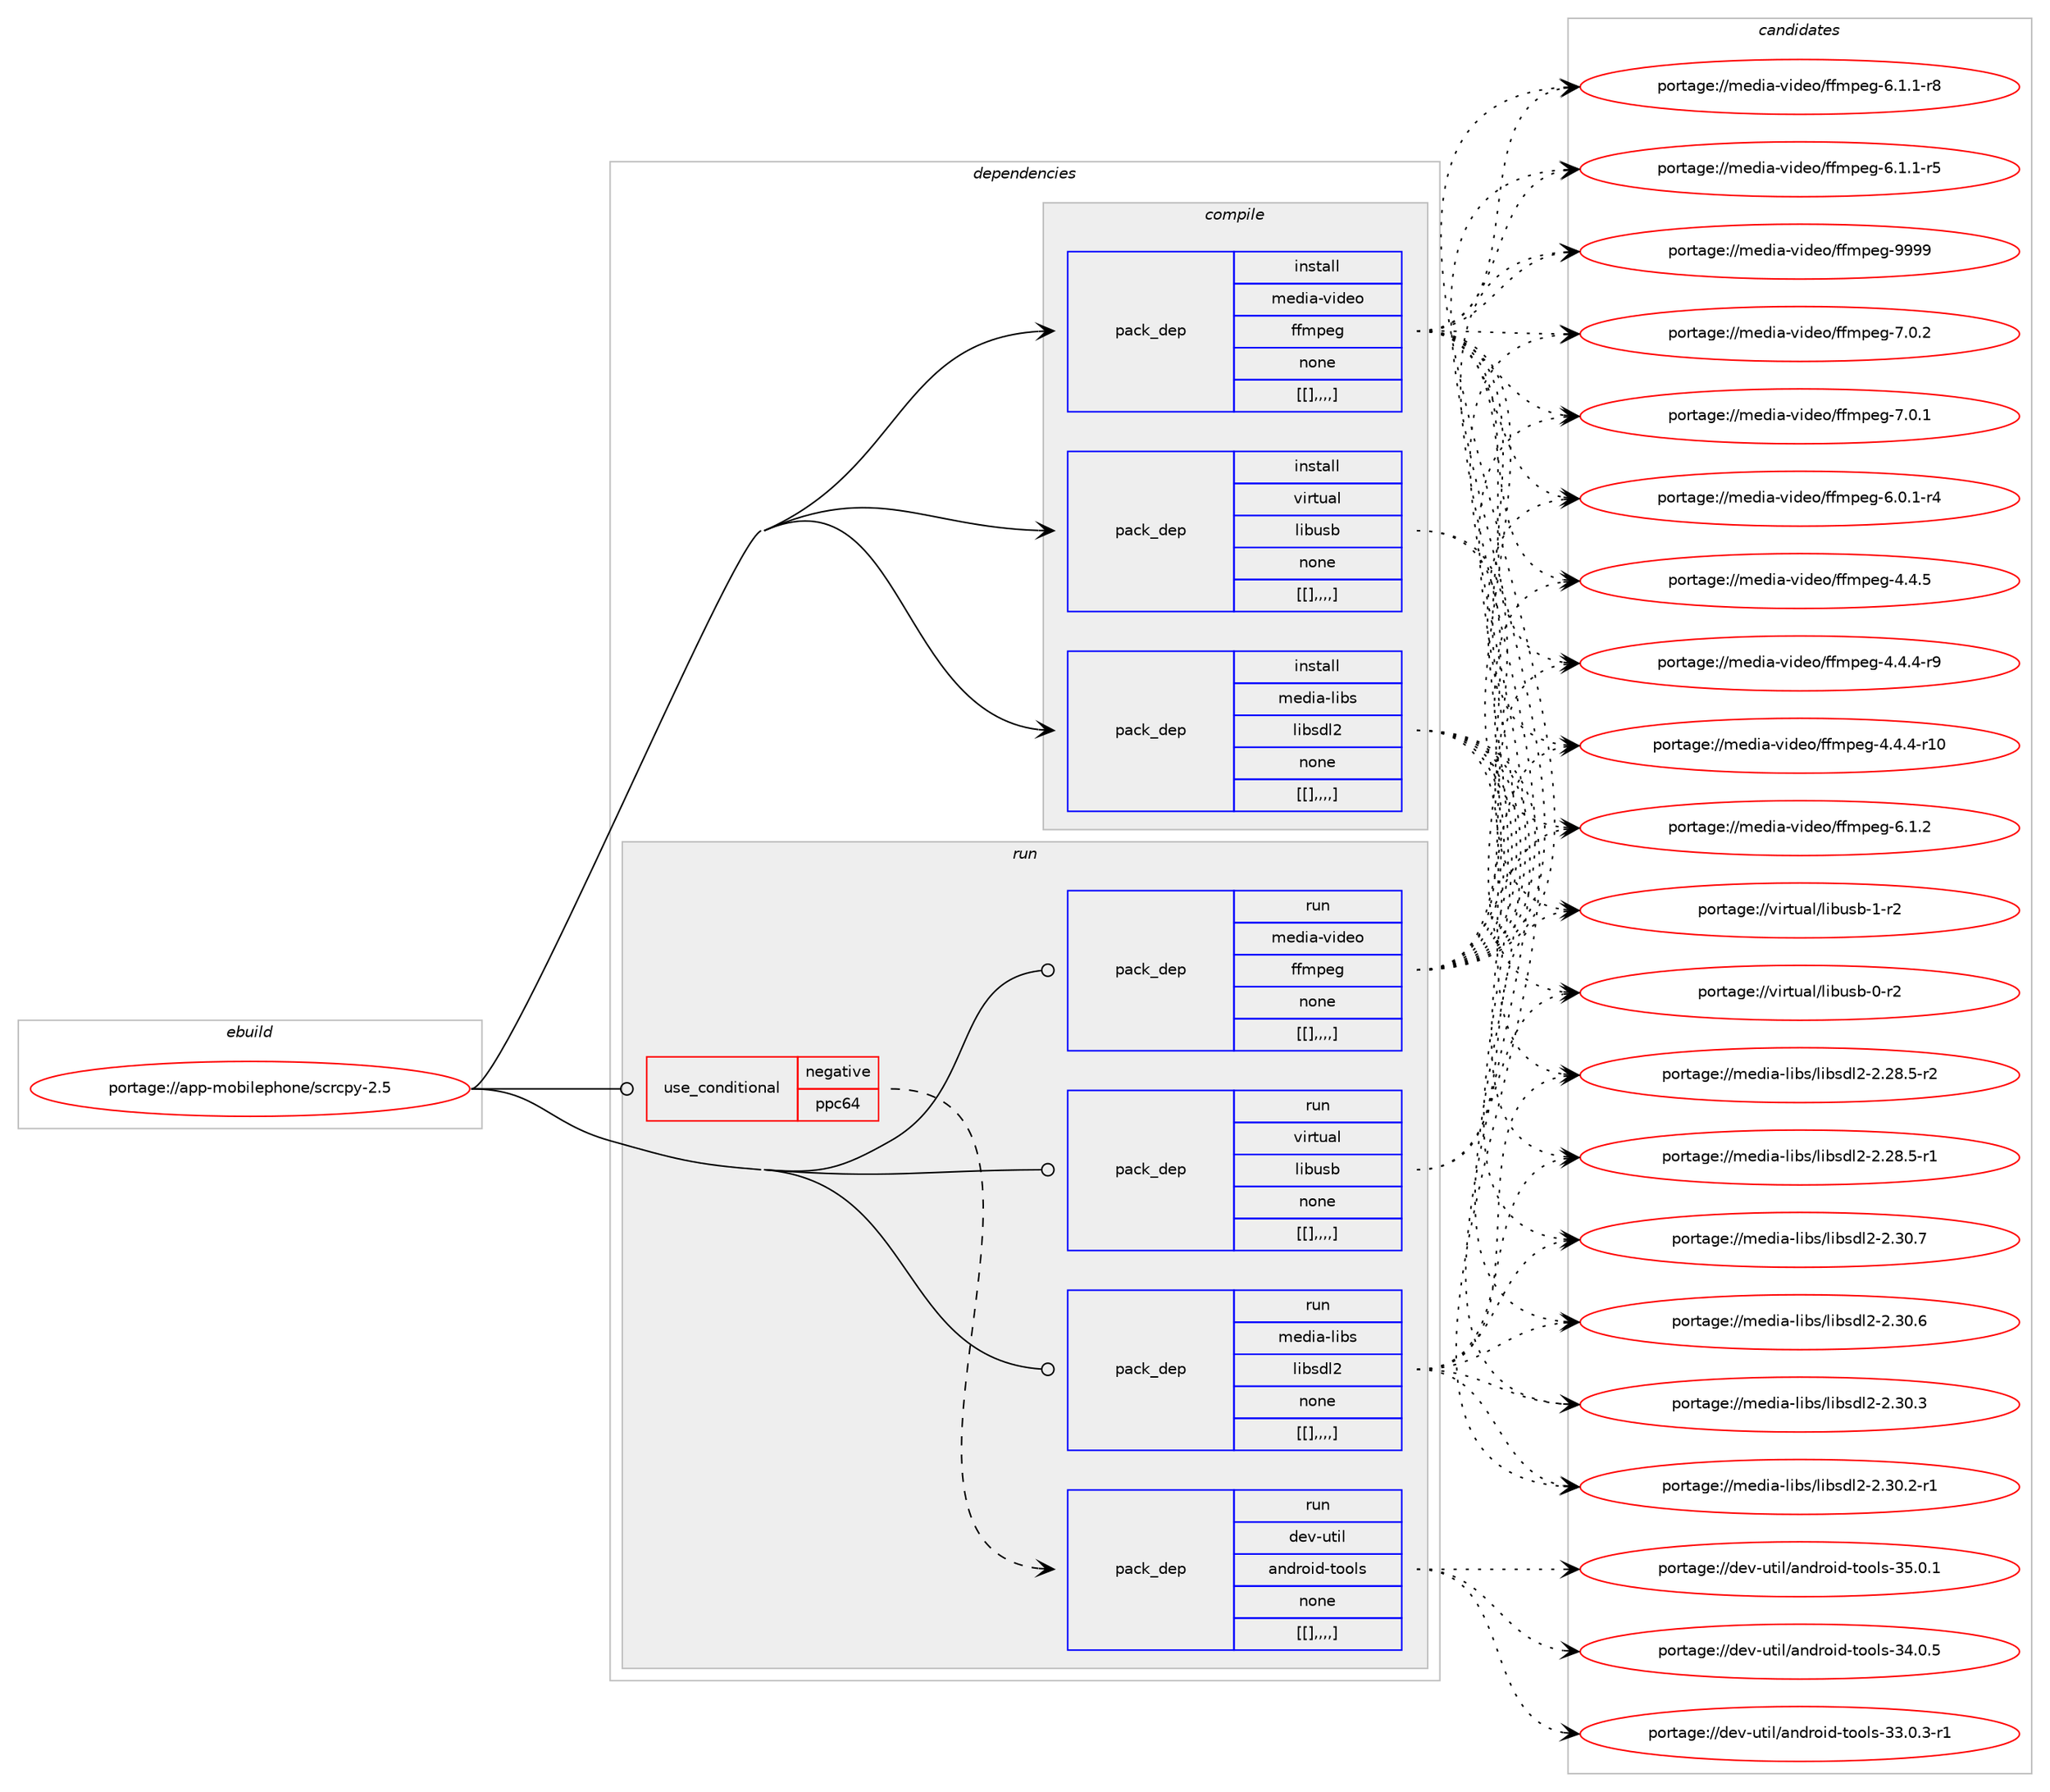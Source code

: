 digraph prolog {

# *************
# Graph options
# *************

newrank=true;
concentrate=true;
compound=true;
graph [rankdir=LR,fontname=Helvetica,fontsize=10,ranksep=1.5];#, ranksep=2.5, nodesep=0.2];
edge  [arrowhead=vee];
node  [fontname=Helvetica,fontsize=10];

# **********
# The ebuild
# **********

subgraph cluster_leftcol {
color=gray;
label=<<i>ebuild</i>>;
id [label="portage://app-mobilephone/scrcpy-2.5", color=red, width=4, href="../app-mobilephone/scrcpy-2.5.svg"];
}

# ****************
# The dependencies
# ****************

subgraph cluster_midcol {
color=gray;
label=<<i>dependencies</i>>;
subgraph cluster_compile {
fillcolor="#eeeeee";
style=filled;
label=<<i>compile</i>>;
subgraph pack31635 {
dependency45151 [label=<<TABLE BORDER="0" CELLBORDER="1" CELLSPACING="0" CELLPADDING="4" WIDTH="220"><TR><TD ROWSPAN="6" CELLPADDING="30">pack_dep</TD></TR><TR><TD WIDTH="110">install</TD></TR><TR><TD>media-libs</TD></TR><TR><TD>libsdl2</TD></TR><TR><TD>none</TD></TR><TR><TD>[[],,,,]</TD></TR></TABLE>>, shape=none, color=blue];
}
id:e -> dependency45151:w [weight=20,style="solid",arrowhead="vee"];
subgraph pack31636 {
dependency45152 [label=<<TABLE BORDER="0" CELLBORDER="1" CELLSPACING="0" CELLPADDING="4" WIDTH="220"><TR><TD ROWSPAN="6" CELLPADDING="30">pack_dep</TD></TR><TR><TD WIDTH="110">install</TD></TR><TR><TD>media-video</TD></TR><TR><TD>ffmpeg</TD></TR><TR><TD>none</TD></TR><TR><TD>[[],,,,]</TD></TR></TABLE>>, shape=none, color=blue];
}
id:e -> dependency45152:w [weight=20,style="solid",arrowhead="vee"];
subgraph pack31637 {
dependency45153 [label=<<TABLE BORDER="0" CELLBORDER="1" CELLSPACING="0" CELLPADDING="4" WIDTH="220"><TR><TD ROWSPAN="6" CELLPADDING="30">pack_dep</TD></TR><TR><TD WIDTH="110">install</TD></TR><TR><TD>virtual</TD></TR><TR><TD>libusb</TD></TR><TR><TD>none</TD></TR><TR><TD>[[],,,,]</TD></TR></TABLE>>, shape=none, color=blue];
}
id:e -> dependency45153:w [weight=20,style="solid",arrowhead="vee"];
}
subgraph cluster_compileandrun {
fillcolor="#eeeeee";
style=filled;
label=<<i>compile and run</i>>;
}
subgraph cluster_run {
fillcolor="#eeeeee";
style=filled;
label=<<i>run</i>>;
subgraph cond13107 {
dependency45154 [label=<<TABLE BORDER="0" CELLBORDER="1" CELLSPACING="0" CELLPADDING="4"><TR><TD ROWSPAN="3" CELLPADDING="10">use_conditional</TD></TR><TR><TD>negative</TD></TR><TR><TD>ppc64</TD></TR></TABLE>>, shape=none, color=red];
subgraph pack31638 {
dependency45155 [label=<<TABLE BORDER="0" CELLBORDER="1" CELLSPACING="0" CELLPADDING="4" WIDTH="220"><TR><TD ROWSPAN="6" CELLPADDING="30">pack_dep</TD></TR><TR><TD WIDTH="110">run</TD></TR><TR><TD>dev-util</TD></TR><TR><TD>android-tools</TD></TR><TR><TD>none</TD></TR><TR><TD>[[],,,,]</TD></TR></TABLE>>, shape=none, color=blue];
}
dependency45154:e -> dependency45155:w [weight=20,style="dashed",arrowhead="vee"];
}
id:e -> dependency45154:w [weight=20,style="solid",arrowhead="odot"];
subgraph pack31639 {
dependency45156 [label=<<TABLE BORDER="0" CELLBORDER="1" CELLSPACING="0" CELLPADDING="4" WIDTH="220"><TR><TD ROWSPAN="6" CELLPADDING="30">pack_dep</TD></TR><TR><TD WIDTH="110">run</TD></TR><TR><TD>media-libs</TD></TR><TR><TD>libsdl2</TD></TR><TR><TD>none</TD></TR><TR><TD>[[],,,,]</TD></TR></TABLE>>, shape=none, color=blue];
}
id:e -> dependency45156:w [weight=20,style="solid",arrowhead="odot"];
subgraph pack31640 {
dependency45157 [label=<<TABLE BORDER="0" CELLBORDER="1" CELLSPACING="0" CELLPADDING="4" WIDTH="220"><TR><TD ROWSPAN="6" CELLPADDING="30">pack_dep</TD></TR><TR><TD WIDTH="110">run</TD></TR><TR><TD>media-video</TD></TR><TR><TD>ffmpeg</TD></TR><TR><TD>none</TD></TR><TR><TD>[[],,,,]</TD></TR></TABLE>>, shape=none, color=blue];
}
id:e -> dependency45157:w [weight=20,style="solid",arrowhead="odot"];
subgraph pack31641 {
dependency45158 [label=<<TABLE BORDER="0" CELLBORDER="1" CELLSPACING="0" CELLPADDING="4" WIDTH="220"><TR><TD ROWSPAN="6" CELLPADDING="30">pack_dep</TD></TR><TR><TD WIDTH="110">run</TD></TR><TR><TD>virtual</TD></TR><TR><TD>libusb</TD></TR><TR><TD>none</TD></TR><TR><TD>[[],,,,]</TD></TR></TABLE>>, shape=none, color=blue];
}
id:e -> dependency45158:w [weight=20,style="solid",arrowhead="odot"];
}
}

# **************
# The candidates
# **************

subgraph cluster_choices {
rank=same;
color=gray;
label=<<i>candidates</i>>;

subgraph choice31635 {
color=black;
nodesep=1;
choice10910110010597451081059811547108105981151001085045504651484655 [label="portage://media-libs/libsdl2-2.30.7", color=red, width=4,href="../media-libs/libsdl2-2.30.7.svg"];
choice10910110010597451081059811547108105981151001085045504651484654 [label="portage://media-libs/libsdl2-2.30.6", color=red, width=4,href="../media-libs/libsdl2-2.30.6.svg"];
choice10910110010597451081059811547108105981151001085045504651484651 [label="portage://media-libs/libsdl2-2.30.3", color=red, width=4,href="../media-libs/libsdl2-2.30.3.svg"];
choice109101100105974510810598115471081059811510010850455046514846504511449 [label="portage://media-libs/libsdl2-2.30.2-r1", color=red, width=4,href="../media-libs/libsdl2-2.30.2-r1.svg"];
choice109101100105974510810598115471081059811510010850455046505646534511450 [label="portage://media-libs/libsdl2-2.28.5-r2", color=red, width=4,href="../media-libs/libsdl2-2.28.5-r2.svg"];
choice109101100105974510810598115471081059811510010850455046505646534511449 [label="portage://media-libs/libsdl2-2.28.5-r1", color=red, width=4,href="../media-libs/libsdl2-2.28.5-r1.svg"];
dependency45151:e -> choice10910110010597451081059811547108105981151001085045504651484655:w [style=dotted,weight="100"];
dependency45151:e -> choice10910110010597451081059811547108105981151001085045504651484654:w [style=dotted,weight="100"];
dependency45151:e -> choice10910110010597451081059811547108105981151001085045504651484651:w [style=dotted,weight="100"];
dependency45151:e -> choice109101100105974510810598115471081059811510010850455046514846504511449:w [style=dotted,weight="100"];
dependency45151:e -> choice109101100105974510810598115471081059811510010850455046505646534511450:w [style=dotted,weight="100"];
dependency45151:e -> choice109101100105974510810598115471081059811510010850455046505646534511449:w [style=dotted,weight="100"];
}
subgraph choice31636 {
color=black;
nodesep=1;
choice1091011001059745118105100101111471021021091121011034557575757 [label="portage://media-video/ffmpeg-9999", color=red, width=4,href="../media-video/ffmpeg-9999.svg"];
choice109101100105974511810510010111147102102109112101103455546484650 [label="portage://media-video/ffmpeg-7.0.2", color=red, width=4,href="../media-video/ffmpeg-7.0.2.svg"];
choice109101100105974511810510010111147102102109112101103455546484649 [label="portage://media-video/ffmpeg-7.0.1", color=red, width=4,href="../media-video/ffmpeg-7.0.1.svg"];
choice109101100105974511810510010111147102102109112101103455446494650 [label="portage://media-video/ffmpeg-6.1.2", color=red, width=4,href="../media-video/ffmpeg-6.1.2.svg"];
choice1091011001059745118105100101111471021021091121011034554464946494511456 [label="portage://media-video/ffmpeg-6.1.1-r8", color=red, width=4,href="../media-video/ffmpeg-6.1.1-r8.svg"];
choice1091011001059745118105100101111471021021091121011034554464946494511453 [label="portage://media-video/ffmpeg-6.1.1-r5", color=red, width=4,href="../media-video/ffmpeg-6.1.1-r5.svg"];
choice1091011001059745118105100101111471021021091121011034554464846494511452 [label="portage://media-video/ffmpeg-6.0.1-r4", color=red, width=4,href="../media-video/ffmpeg-6.0.1-r4.svg"];
choice109101100105974511810510010111147102102109112101103455246524653 [label="portage://media-video/ffmpeg-4.4.5", color=red, width=4,href="../media-video/ffmpeg-4.4.5.svg"];
choice1091011001059745118105100101111471021021091121011034552465246524511457 [label="portage://media-video/ffmpeg-4.4.4-r9", color=red, width=4,href="../media-video/ffmpeg-4.4.4-r9.svg"];
choice109101100105974511810510010111147102102109112101103455246524652451144948 [label="portage://media-video/ffmpeg-4.4.4-r10", color=red, width=4,href="../media-video/ffmpeg-4.4.4-r10.svg"];
dependency45152:e -> choice1091011001059745118105100101111471021021091121011034557575757:w [style=dotted,weight="100"];
dependency45152:e -> choice109101100105974511810510010111147102102109112101103455546484650:w [style=dotted,weight="100"];
dependency45152:e -> choice109101100105974511810510010111147102102109112101103455546484649:w [style=dotted,weight="100"];
dependency45152:e -> choice109101100105974511810510010111147102102109112101103455446494650:w [style=dotted,weight="100"];
dependency45152:e -> choice1091011001059745118105100101111471021021091121011034554464946494511456:w [style=dotted,weight="100"];
dependency45152:e -> choice1091011001059745118105100101111471021021091121011034554464946494511453:w [style=dotted,weight="100"];
dependency45152:e -> choice1091011001059745118105100101111471021021091121011034554464846494511452:w [style=dotted,weight="100"];
dependency45152:e -> choice109101100105974511810510010111147102102109112101103455246524653:w [style=dotted,weight="100"];
dependency45152:e -> choice1091011001059745118105100101111471021021091121011034552465246524511457:w [style=dotted,weight="100"];
dependency45152:e -> choice109101100105974511810510010111147102102109112101103455246524652451144948:w [style=dotted,weight="100"];
}
subgraph choice31637 {
color=black;
nodesep=1;
choice1181051141161179710847108105981171159845494511450 [label="portage://virtual/libusb-1-r2", color=red, width=4,href="../virtual/libusb-1-r2.svg"];
choice1181051141161179710847108105981171159845484511450 [label="portage://virtual/libusb-0-r2", color=red, width=4,href="../virtual/libusb-0-r2.svg"];
dependency45153:e -> choice1181051141161179710847108105981171159845494511450:w [style=dotted,weight="100"];
dependency45153:e -> choice1181051141161179710847108105981171159845484511450:w [style=dotted,weight="100"];
}
subgraph choice31638 {
color=black;
nodesep=1;
choice1001011184511711610510847971101001141111051004511611111110811545515346484649 [label="portage://dev-util/android-tools-35.0.1", color=red, width=4,href="../dev-util/android-tools-35.0.1.svg"];
choice1001011184511711610510847971101001141111051004511611111110811545515246484653 [label="portage://dev-util/android-tools-34.0.5", color=red, width=4,href="../dev-util/android-tools-34.0.5.svg"];
choice10010111845117116105108479711010011411110510045116111111108115455151464846514511449 [label="portage://dev-util/android-tools-33.0.3-r1", color=red, width=4,href="../dev-util/android-tools-33.0.3-r1.svg"];
dependency45155:e -> choice1001011184511711610510847971101001141111051004511611111110811545515346484649:w [style=dotted,weight="100"];
dependency45155:e -> choice1001011184511711610510847971101001141111051004511611111110811545515246484653:w [style=dotted,weight="100"];
dependency45155:e -> choice10010111845117116105108479711010011411110510045116111111108115455151464846514511449:w [style=dotted,weight="100"];
}
subgraph choice31639 {
color=black;
nodesep=1;
choice10910110010597451081059811547108105981151001085045504651484655 [label="portage://media-libs/libsdl2-2.30.7", color=red, width=4,href="../media-libs/libsdl2-2.30.7.svg"];
choice10910110010597451081059811547108105981151001085045504651484654 [label="portage://media-libs/libsdl2-2.30.6", color=red, width=4,href="../media-libs/libsdl2-2.30.6.svg"];
choice10910110010597451081059811547108105981151001085045504651484651 [label="portage://media-libs/libsdl2-2.30.3", color=red, width=4,href="../media-libs/libsdl2-2.30.3.svg"];
choice109101100105974510810598115471081059811510010850455046514846504511449 [label="portage://media-libs/libsdl2-2.30.2-r1", color=red, width=4,href="../media-libs/libsdl2-2.30.2-r1.svg"];
choice109101100105974510810598115471081059811510010850455046505646534511450 [label="portage://media-libs/libsdl2-2.28.5-r2", color=red, width=4,href="../media-libs/libsdl2-2.28.5-r2.svg"];
choice109101100105974510810598115471081059811510010850455046505646534511449 [label="portage://media-libs/libsdl2-2.28.5-r1", color=red, width=4,href="../media-libs/libsdl2-2.28.5-r1.svg"];
dependency45156:e -> choice10910110010597451081059811547108105981151001085045504651484655:w [style=dotted,weight="100"];
dependency45156:e -> choice10910110010597451081059811547108105981151001085045504651484654:w [style=dotted,weight="100"];
dependency45156:e -> choice10910110010597451081059811547108105981151001085045504651484651:w [style=dotted,weight="100"];
dependency45156:e -> choice109101100105974510810598115471081059811510010850455046514846504511449:w [style=dotted,weight="100"];
dependency45156:e -> choice109101100105974510810598115471081059811510010850455046505646534511450:w [style=dotted,weight="100"];
dependency45156:e -> choice109101100105974510810598115471081059811510010850455046505646534511449:w [style=dotted,weight="100"];
}
subgraph choice31640 {
color=black;
nodesep=1;
choice1091011001059745118105100101111471021021091121011034557575757 [label="portage://media-video/ffmpeg-9999", color=red, width=4,href="../media-video/ffmpeg-9999.svg"];
choice109101100105974511810510010111147102102109112101103455546484650 [label="portage://media-video/ffmpeg-7.0.2", color=red, width=4,href="../media-video/ffmpeg-7.0.2.svg"];
choice109101100105974511810510010111147102102109112101103455546484649 [label="portage://media-video/ffmpeg-7.0.1", color=red, width=4,href="../media-video/ffmpeg-7.0.1.svg"];
choice109101100105974511810510010111147102102109112101103455446494650 [label="portage://media-video/ffmpeg-6.1.2", color=red, width=4,href="../media-video/ffmpeg-6.1.2.svg"];
choice1091011001059745118105100101111471021021091121011034554464946494511456 [label="portage://media-video/ffmpeg-6.1.1-r8", color=red, width=4,href="../media-video/ffmpeg-6.1.1-r8.svg"];
choice1091011001059745118105100101111471021021091121011034554464946494511453 [label="portage://media-video/ffmpeg-6.1.1-r5", color=red, width=4,href="../media-video/ffmpeg-6.1.1-r5.svg"];
choice1091011001059745118105100101111471021021091121011034554464846494511452 [label="portage://media-video/ffmpeg-6.0.1-r4", color=red, width=4,href="../media-video/ffmpeg-6.0.1-r4.svg"];
choice109101100105974511810510010111147102102109112101103455246524653 [label="portage://media-video/ffmpeg-4.4.5", color=red, width=4,href="../media-video/ffmpeg-4.4.5.svg"];
choice1091011001059745118105100101111471021021091121011034552465246524511457 [label="portage://media-video/ffmpeg-4.4.4-r9", color=red, width=4,href="../media-video/ffmpeg-4.4.4-r9.svg"];
choice109101100105974511810510010111147102102109112101103455246524652451144948 [label="portage://media-video/ffmpeg-4.4.4-r10", color=red, width=4,href="../media-video/ffmpeg-4.4.4-r10.svg"];
dependency45157:e -> choice1091011001059745118105100101111471021021091121011034557575757:w [style=dotted,weight="100"];
dependency45157:e -> choice109101100105974511810510010111147102102109112101103455546484650:w [style=dotted,weight="100"];
dependency45157:e -> choice109101100105974511810510010111147102102109112101103455546484649:w [style=dotted,weight="100"];
dependency45157:e -> choice109101100105974511810510010111147102102109112101103455446494650:w [style=dotted,weight="100"];
dependency45157:e -> choice1091011001059745118105100101111471021021091121011034554464946494511456:w [style=dotted,weight="100"];
dependency45157:e -> choice1091011001059745118105100101111471021021091121011034554464946494511453:w [style=dotted,weight="100"];
dependency45157:e -> choice1091011001059745118105100101111471021021091121011034554464846494511452:w [style=dotted,weight="100"];
dependency45157:e -> choice109101100105974511810510010111147102102109112101103455246524653:w [style=dotted,weight="100"];
dependency45157:e -> choice1091011001059745118105100101111471021021091121011034552465246524511457:w [style=dotted,weight="100"];
dependency45157:e -> choice109101100105974511810510010111147102102109112101103455246524652451144948:w [style=dotted,weight="100"];
}
subgraph choice31641 {
color=black;
nodesep=1;
choice1181051141161179710847108105981171159845494511450 [label="portage://virtual/libusb-1-r2", color=red, width=4,href="../virtual/libusb-1-r2.svg"];
choice1181051141161179710847108105981171159845484511450 [label="portage://virtual/libusb-0-r2", color=red, width=4,href="../virtual/libusb-0-r2.svg"];
dependency45158:e -> choice1181051141161179710847108105981171159845494511450:w [style=dotted,weight="100"];
dependency45158:e -> choice1181051141161179710847108105981171159845484511450:w [style=dotted,weight="100"];
}
}

}
